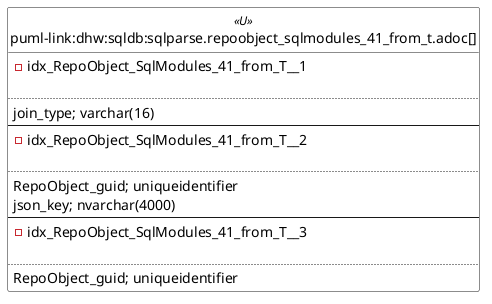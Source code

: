 @startuml
left to right direction
'top to bottom direction
hide circle
'avoide "." issues:
set namespaceSeparator none


skinparam class {
  BackgroundColor White
  BackgroundColor<<FN>> Yellow
  BackgroundColor<<FS>> Yellow
  BackgroundColor<<FT>> LightGray
  BackgroundColor<<IF>> Yellow
  BackgroundColor<<IS>> Yellow
  BackgroundColor<<P>> Aqua
  BackgroundColor<<PC>> Aqua
  BackgroundColor<<SN>> Yellow
  BackgroundColor<<SO>> SlateBlue
  BackgroundColor<<TF>> LightGray
  BackgroundColor<<TR>> Tomato
  BackgroundColor<<U>> White
  BackgroundColor<<V>> WhiteSmoke
  BackgroundColor<<X>> Aqua
  BackgroundColor<<external>> AliceBlue
}


entity "puml-link:dhw:sqldb:sqlparse.repoobject_sqlmodules_41_from_t.adoc[]" as sqlparse.RepoObject_SqlModules_41_from_T << U >> {
- idx_RepoObject_SqlModules_41_from_T__1

..
join_type; varchar(16)
--
- idx_RepoObject_SqlModules_41_from_T__2

..
RepoObject_guid; uniqueidentifier
json_key; nvarchar(4000)
--
- idx_RepoObject_SqlModules_41_from_T__3

..
RepoObject_guid; uniqueidentifier
}


@enduml

